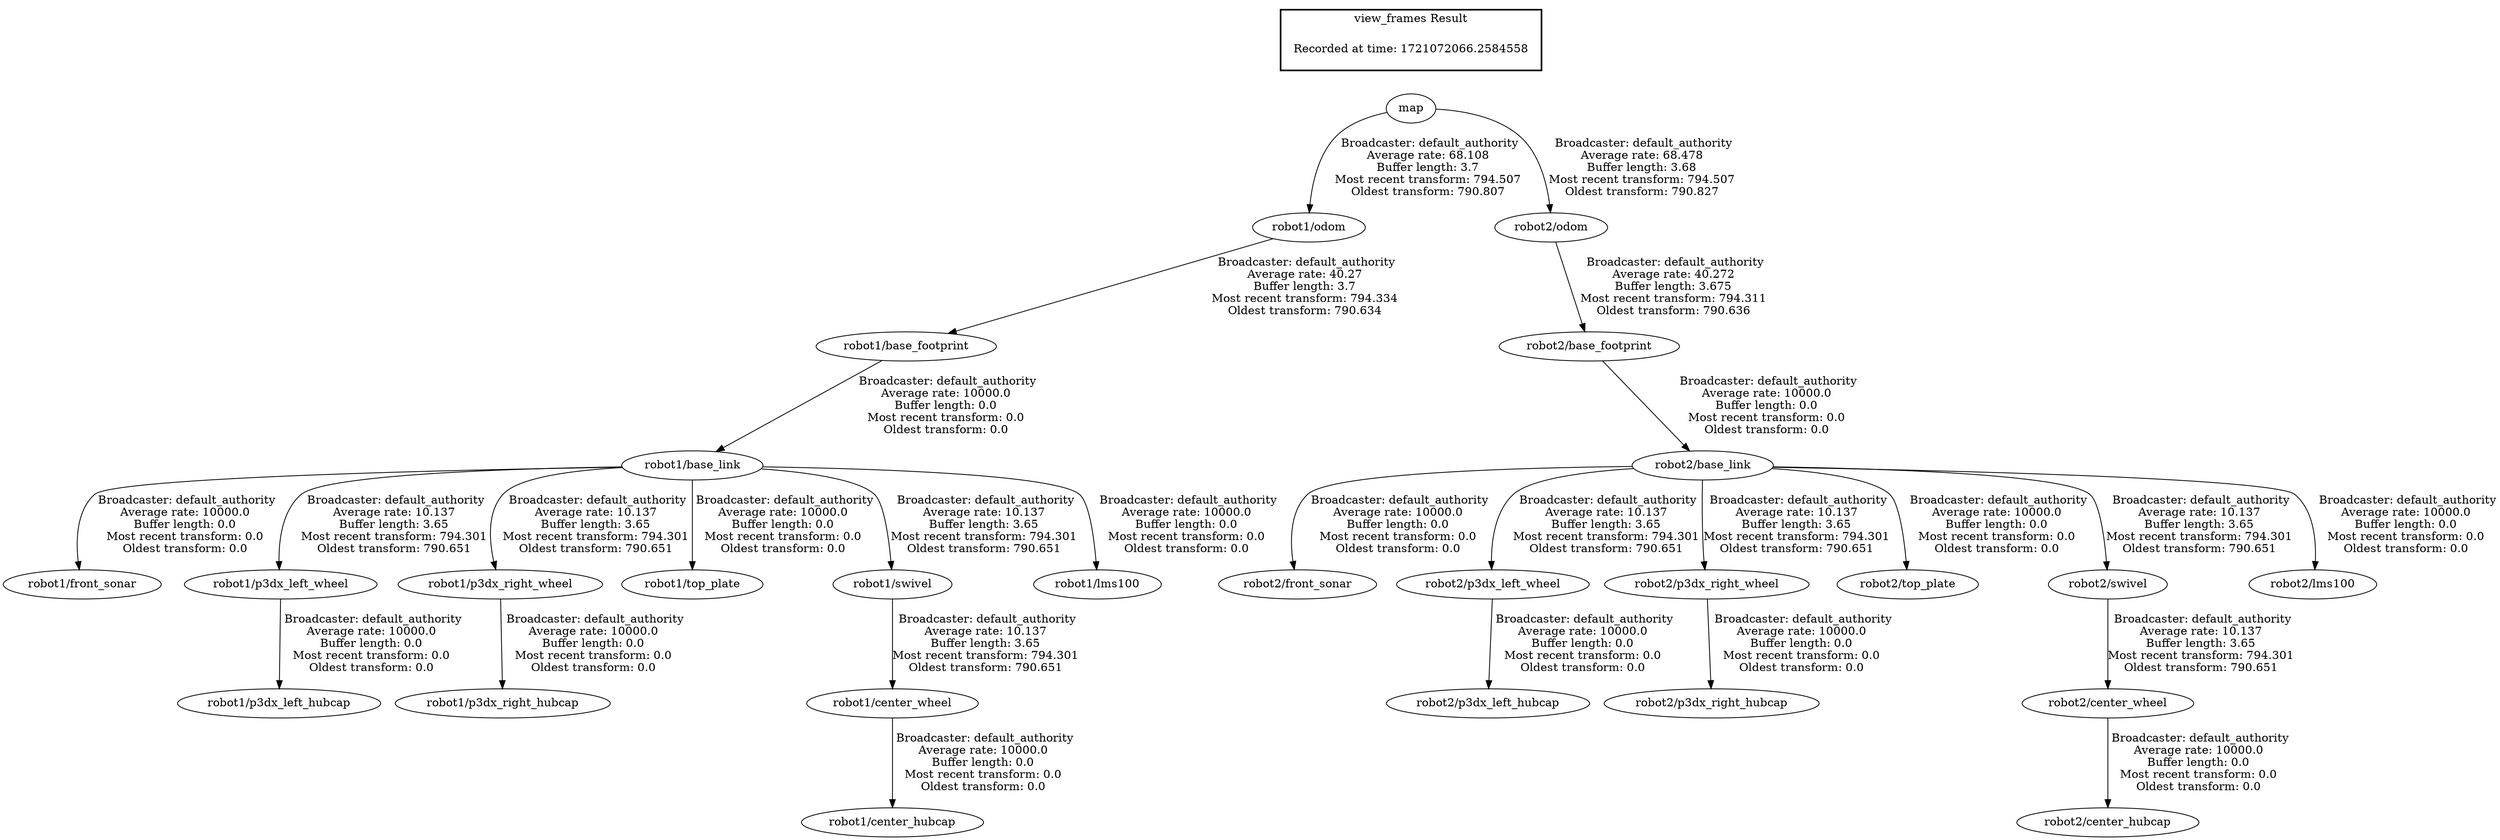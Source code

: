 digraph G {
"map" -> "robot1/odom"[label=" Broadcaster: default_authority\nAverage rate: 68.108\nBuffer length: 3.7\nMost recent transform: 794.507\nOldest transform: 790.807\n"];
"robot1/base_link" -> "robot1/front_sonar"[label=" Broadcaster: default_authority\nAverage rate: 10000.0\nBuffer length: 0.0\nMost recent transform: 0.0\nOldest transform: 0.0\n"];
"robot1/base_footprint" -> "robot1/base_link"[label=" Broadcaster: default_authority\nAverage rate: 10000.0\nBuffer length: 0.0\nMost recent transform: 0.0\nOldest transform: 0.0\n"];
"robot1/odom" -> "robot1/base_footprint"[label=" Broadcaster: default_authority\nAverage rate: 40.27\nBuffer length: 3.7\nMost recent transform: 794.334\nOldest transform: 790.634\n"];
"robot1/p3dx_left_wheel" -> "robot1/p3dx_left_hubcap"[label=" Broadcaster: default_authority\nAverage rate: 10000.0\nBuffer length: 0.0\nMost recent transform: 0.0\nOldest transform: 0.0\n"];
"robot1/base_link" -> "robot1/p3dx_left_wheel"[label=" Broadcaster: default_authority\nAverage rate: 10.137\nBuffer length: 3.65\nMost recent transform: 794.301\nOldest transform: 790.651\n"];
"robot1/p3dx_right_wheel" -> "robot1/p3dx_right_hubcap"[label=" Broadcaster: default_authority\nAverage rate: 10000.0\nBuffer length: 0.0\nMost recent transform: 0.0\nOldest transform: 0.0\n"];
"robot1/base_link" -> "robot1/p3dx_right_wheel"[label=" Broadcaster: default_authority\nAverage rate: 10.137\nBuffer length: 3.65\nMost recent transform: 794.301\nOldest transform: 790.651\n"];
"robot1/base_link" -> "robot1/top_plate"[label=" Broadcaster: default_authority\nAverage rate: 10000.0\nBuffer length: 0.0\nMost recent transform: 0.0\nOldest transform: 0.0\n"];
"robot1/center_wheel" -> "robot1/center_hubcap"[label=" Broadcaster: default_authority\nAverage rate: 10000.0\nBuffer length: 0.0\nMost recent transform: 0.0\nOldest transform: 0.0\n"];
"robot1/swivel" -> "robot1/center_wheel"[label=" Broadcaster: default_authority\nAverage rate: 10.137\nBuffer length: 3.65\nMost recent transform: 794.301\nOldest transform: 790.651\n"];
"robot1/base_link" -> "robot1/lms100"[label=" Broadcaster: default_authority\nAverage rate: 10000.0\nBuffer length: 0.0\nMost recent transform: 0.0\nOldest transform: 0.0\n"];
"robot2/base_link" -> "robot2/front_sonar"[label=" Broadcaster: default_authority\nAverage rate: 10000.0\nBuffer length: 0.0\nMost recent transform: 0.0\nOldest transform: 0.0\n"];
"robot2/base_footprint" -> "robot2/base_link"[label=" Broadcaster: default_authority\nAverage rate: 10000.0\nBuffer length: 0.0\nMost recent transform: 0.0\nOldest transform: 0.0\n"];
"robot2/odom" -> "robot2/base_footprint"[label=" Broadcaster: default_authority\nAverage rate: 40.272\nBuffer length: 3.675\nMost recent transform: 794.311\nOldest transform: 790.636\n"];
"robot2/p3dx_left_wheel" -> "robot2/p3dx_left_hubcap"[label=" Broadcaster: default_authority\nAverage rate: 10000.0\nBuffer length: 0.0\nMost recent transform: 0.0\nOldest transform: 0.0\n"];
"robot2/base_link" -> "robot2/p3dx_left_wheel"[label=" Broadcaster: default_authority\nAverage rate: 10.137\nBuffer length: 3.65\nMost recent transform: 794.301\nOldest transform: 790.651\n"];
"robot2/p3dx_right_wheel" -> "robot2/p3dx_right_hubcap"[label=" Broadcaster: default_authority\nAverage rate: 10000.0\nBuffer length: 0.0\nMost recent transform: 0.0\nOldest transform: 0.0\n"];
"robot2/base_link" -> "robot2/p3dx_right_wheel"[label=" Broadcaster: default_authority\nAverage rate: 10.137\nBuffer length: 3.65\nMost recent transform: 794.301\nOldest transform: 790.651\n"];
"robot2/base_link" -> "robot2/top_plate"[label=" Broadcaster: default_authority\nAverage rate: 10000.0\nBuffer length: 0.0\nMost recent transform: 0.0\nOldest transform: 0.0\n"];
"robot2/center_wheel" -> "robot2/center_hubcap"[label=" Broadcaster: default_authority\nAverage rate: 10000.0\nBuffer length: 0.0\nMost recent transform: 0.0\nOldest transform: 0.0\n"];
"robot2/swivel" -> "robot2/center_wheel"[label=" Broadcaster: default_authority\nAverage rate: 10.137\nBuffer length: 3.65\nMost recent transform: 794.301\nOldest transform: 790.651\n"];
"robot2/base_link" -> "robot2/lms100"[label=" Broadcaster: default_authority\nAverage rate: 10000.0\nBuffer length: 0.0\nMost recent transform: 0.0\nOldest transform: 0.0\n"];
"map" -> "robot2/odom"[label=" Broadcaster: default_authority\nAverage rate: 68.478\nBuffer length: 3.68\nMost recent transform: 794.507\nOldest transform: 790.827\n"];
"robot1/base_link" -> "robot1/swivel"[label=" Broadcaster: default_authority\nAverage rate: 10.137\nBuffer length: 3.65\nMost recent transform: 794.301\nOldest transform: 790.651\n"];
"robot2/base_link" -> "robot2/swivel"[label=" Broadcaster: default_authority\nAverage rate: 10.137\nBuffer length: 3.65\nMost recent transform: 794.301\nOldest transform: 790.651\n"];
edge [style=invis];
 subgraph cluster_legend { style=bold; color=black; label ="view_frames Result";
"Recorded at time: 1721072066.2584558"[ shape=plaintext ] ;
}->"map";
}